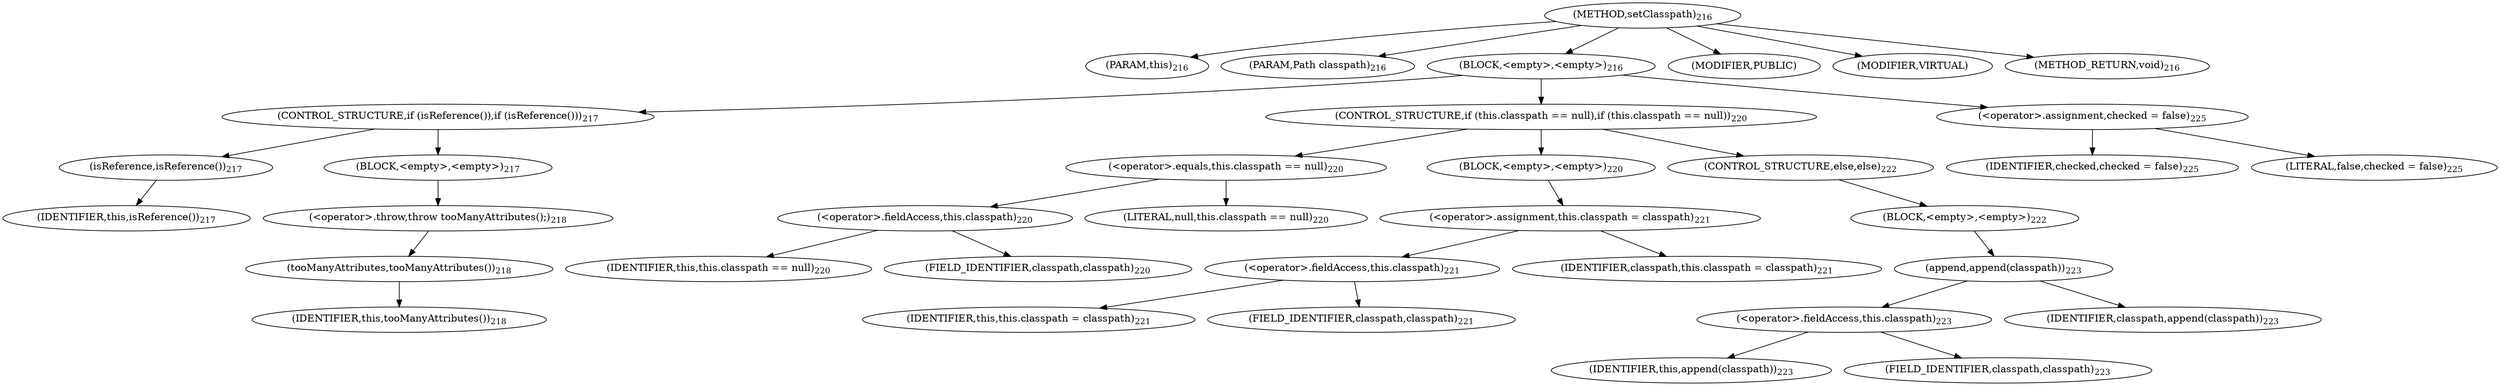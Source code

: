 digraph "setClasspath" {  
"214" [label = <(METHOD,setClasspath)<SUB>216</SUB>> ]
"11" [label = <(PARAM,this)<SUB>216</SUB>> ]
"215" [label = <(PARAM,Path classpath)<SUB>216</SUB>> ]
"216" [label = <(BLOCK,&lt;empty&gt;,&lt;empty&gt;)<SUB>216</SUB>> ]
"217" [label = <(CONTROL_STRUCTURE,if (isReference()),if (isReference()))<SUB>217</SUB>> ]
"218" [label = <(isReference,isReference())<SUB>217</SUB>> ]
"10" [label = <(IDENTIFIER,this,isReference())<SUB>217</SUB>> ]
"219" [label = <(BLOCK,&lt;empty&gt;,&lt;empty&gt;)<SUB>217</SUB>> ]
"220" [label = <(&lt;operator&gt;.throw,throw tooManyAttributes();)<SUB>218</SUB>> ]
"221" [label = <(tooManyAttributes,tooManyAttributes())<SUB>218</SUB>> ]
"12" [label = <(IDENTIFIER,this,tooManyAttributes())<SUB>218</SUB>> ]
"222" [label = <(CONTROL_STRUCTURE,if (this.classpath == null),if (this.classpath == null))<SUB>220</SUB>> ]
"223" [label = <(&lt;operator&gt;.equals,this.classpath == null)<SUB>220</SUB>> ]
"224" [label = <(&lt;operator&gt;.fieldAccess,this.classpath)<SUB>220</SUB>> ]
"13" [label = <(IDENTIFIER,this,this.classpath == null)<SUB>220</SUB>> ]
"225" [label = <(FIELD_IDENTIFIER,classpath,classpath)<SUB>220</SUB>> ]
"226" [label = <(LITERAL,null,this.classpath == null)<SUB>220</SUB>> ]
"227" [label = <(BLOCK,&lt;empty&gt;,&lt;empty&gt;)<SUB>220</SUB>> ]
"228" [label = <(&lt;operator&gt;.assignment,this.classpath = classpath)<SUB>221</SUB>> ]
"229" [label = <(&lt;operator&gt;.fieldAccess,this.classpath)<SUB>221</SUB>> ]
"14" [label = <(IDENTIFIER,this,this.classpath = classpath)<SUB>221</SUB>> ]
"230" [label = <(FIELD_IDENTIFIER,classpath,classpath)<SUB>221</SUB>> ]
"231" [label = <(IDENTIFIER,classpath,this.classpath = classpath)<SUB>221</SUB>> ]
"232" [label = <(CONTROL_STRUCTURE,else,else)<SUB>222</SUB>> ]
"233" [label = <(BLOCK,&lt;empty&gt;,&lt;empty&gt;)<SUB>222</SUB>> ]
"234" [label = <(append,append(classpath))<SUB>223</SUB>> ]
"235" [label = <(&lt;operator&gt;.fieldAccess,this.classpath)<SUB>223</SUB>> ]
"15" [label = <(IDENTIFIER,this,append(classpath))<SUB>223</SUB>> ]
"236" [label = <(FIELD_IDENTIFIER,classpath,classpath)<SUB>223</SUB>> ]
"237" [label = <(IDENTIFIER,classpath,append(classpath))<SUB>223</SUB>> ]
"238" [label = <(&lt;operator&gt;.assignment,checked = false)<SUB>225</SUB>> ]
"239" [label = <(IDENTIFIER,checked,checked = false)<SUB>225</SUB>> ]
"240" [label = <(LITERAL,false,checked = false)<SUB>225</SUB>> ]
"241" [label = <(MODIFIER,PUBLIC)> ]
"242" [label = <(MODIFIER,VIRTUAL)> ]
"243" [label = <(METHOD_RETURN,void)<SUB>216</SUB>> ]
  "214" -> "11" 
  "214" -> "215" 
  "214" -> "216" 
  "214" -> "241" 
  "214" -> "242" 
  "214" -> "243" 
  "216" -> "217" 
  "216" -> "222" 
  "216" -> "238" 
  "217" -> "218" 
  "217" -> "219" 
  "218" -> "10" 
  "219" -> "220" 
  "220" -> "221" 
  "221" -> "12" 
  "222" -> "223" 
  "222" -> "227" 
  "222" -> "232" 
  "223" -> "224" 
  "223" -> "226" 
  "224" -> "13" 
  "224" -> "225" 
  "227" -> "228" 
  "228" -> "229" 
  "228" -> "231" 
  "229" -> "14" 
  "229" -> "230" 
  "232" -> "233" 
  "233" -> "234" 
  "234" -> "235" 
  "234" -> "237" 
  "235" -> "15" 
  "235" -> "236" 
  "238" -> "239" 
  "238" -> "240" 
}
